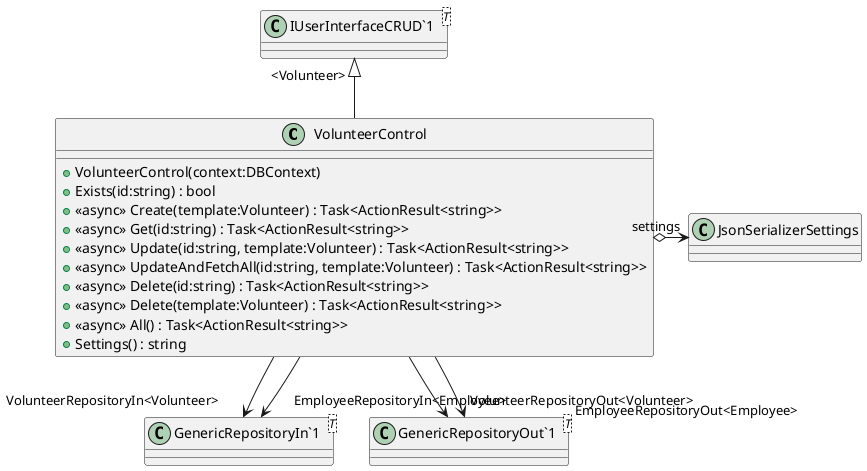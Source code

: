 @startuml
class VolunteerControl {
    + VolunteerControl(context:DBContext)
    + Exists(id:string) : bool
    + <<async>> Create(template:Volunteer) : Task<ActionResult<string>>
    + <<async>> Get(id:string) : Task<ActionResult<string>>
    + <<async>> Update(id:string, template:Volunteer) : Task<ActionResult<string>>
    + <<async>> UpdateAndFetchAll(id:string, template:Volunteer) : Task<ActionResult<string>>
    + <<async>> Delete(id:string) : Task<ActionResult<string>>
    + <<async>> Delete(template:Volunteer) : Task<ActionResult<string>>
    + <<async>> All() : Task<ActionResult<string>>
    + Settings() : string
}
class "IUserInterfaceCRUD`1"<T> {
}
class "GenericRepositoryIn`1"<T> {
}
class "GenericRepositoryOut`1"<T> {
}
"IUserInterfaceCRUD`1" "<Volunteer>" <|-- VolunteerControl
VolunteerControl --> "VolunteerRepositoryIn<Volunteer>" "GenericRepositoryIn`1"
VolunteerControl --> "VolunteerRepositoryOut<Volunteer>" "GenericRepositoryOut`1"
VolunteerControl --> "EmployeeRepositoryIn<Employee>" "GenericRepositoryIn`1"
VolunteerControl --> "EmployeeRepositoryOut<Employee>" "GenericRepositoryOut`1"
VolunteerControl o-> "settings" JsonSerializerSettings
@enduml
